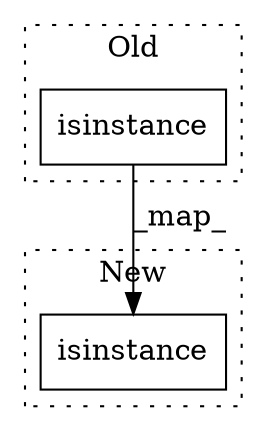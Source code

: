 digraph G {
subgraph cluster0 {
1 [label="isinstance" a="32" s="75309,75322" l="11,-13" shape="box"];
label = "Old";
style="dotted";
}
subgraph cluster1 {
2 [label="isinstance" a="32" s="75267,75285" l="11,-18" shape="box"];
label = "New";
style="dotted";
}
1 -> 2 [label="_map_"];
}